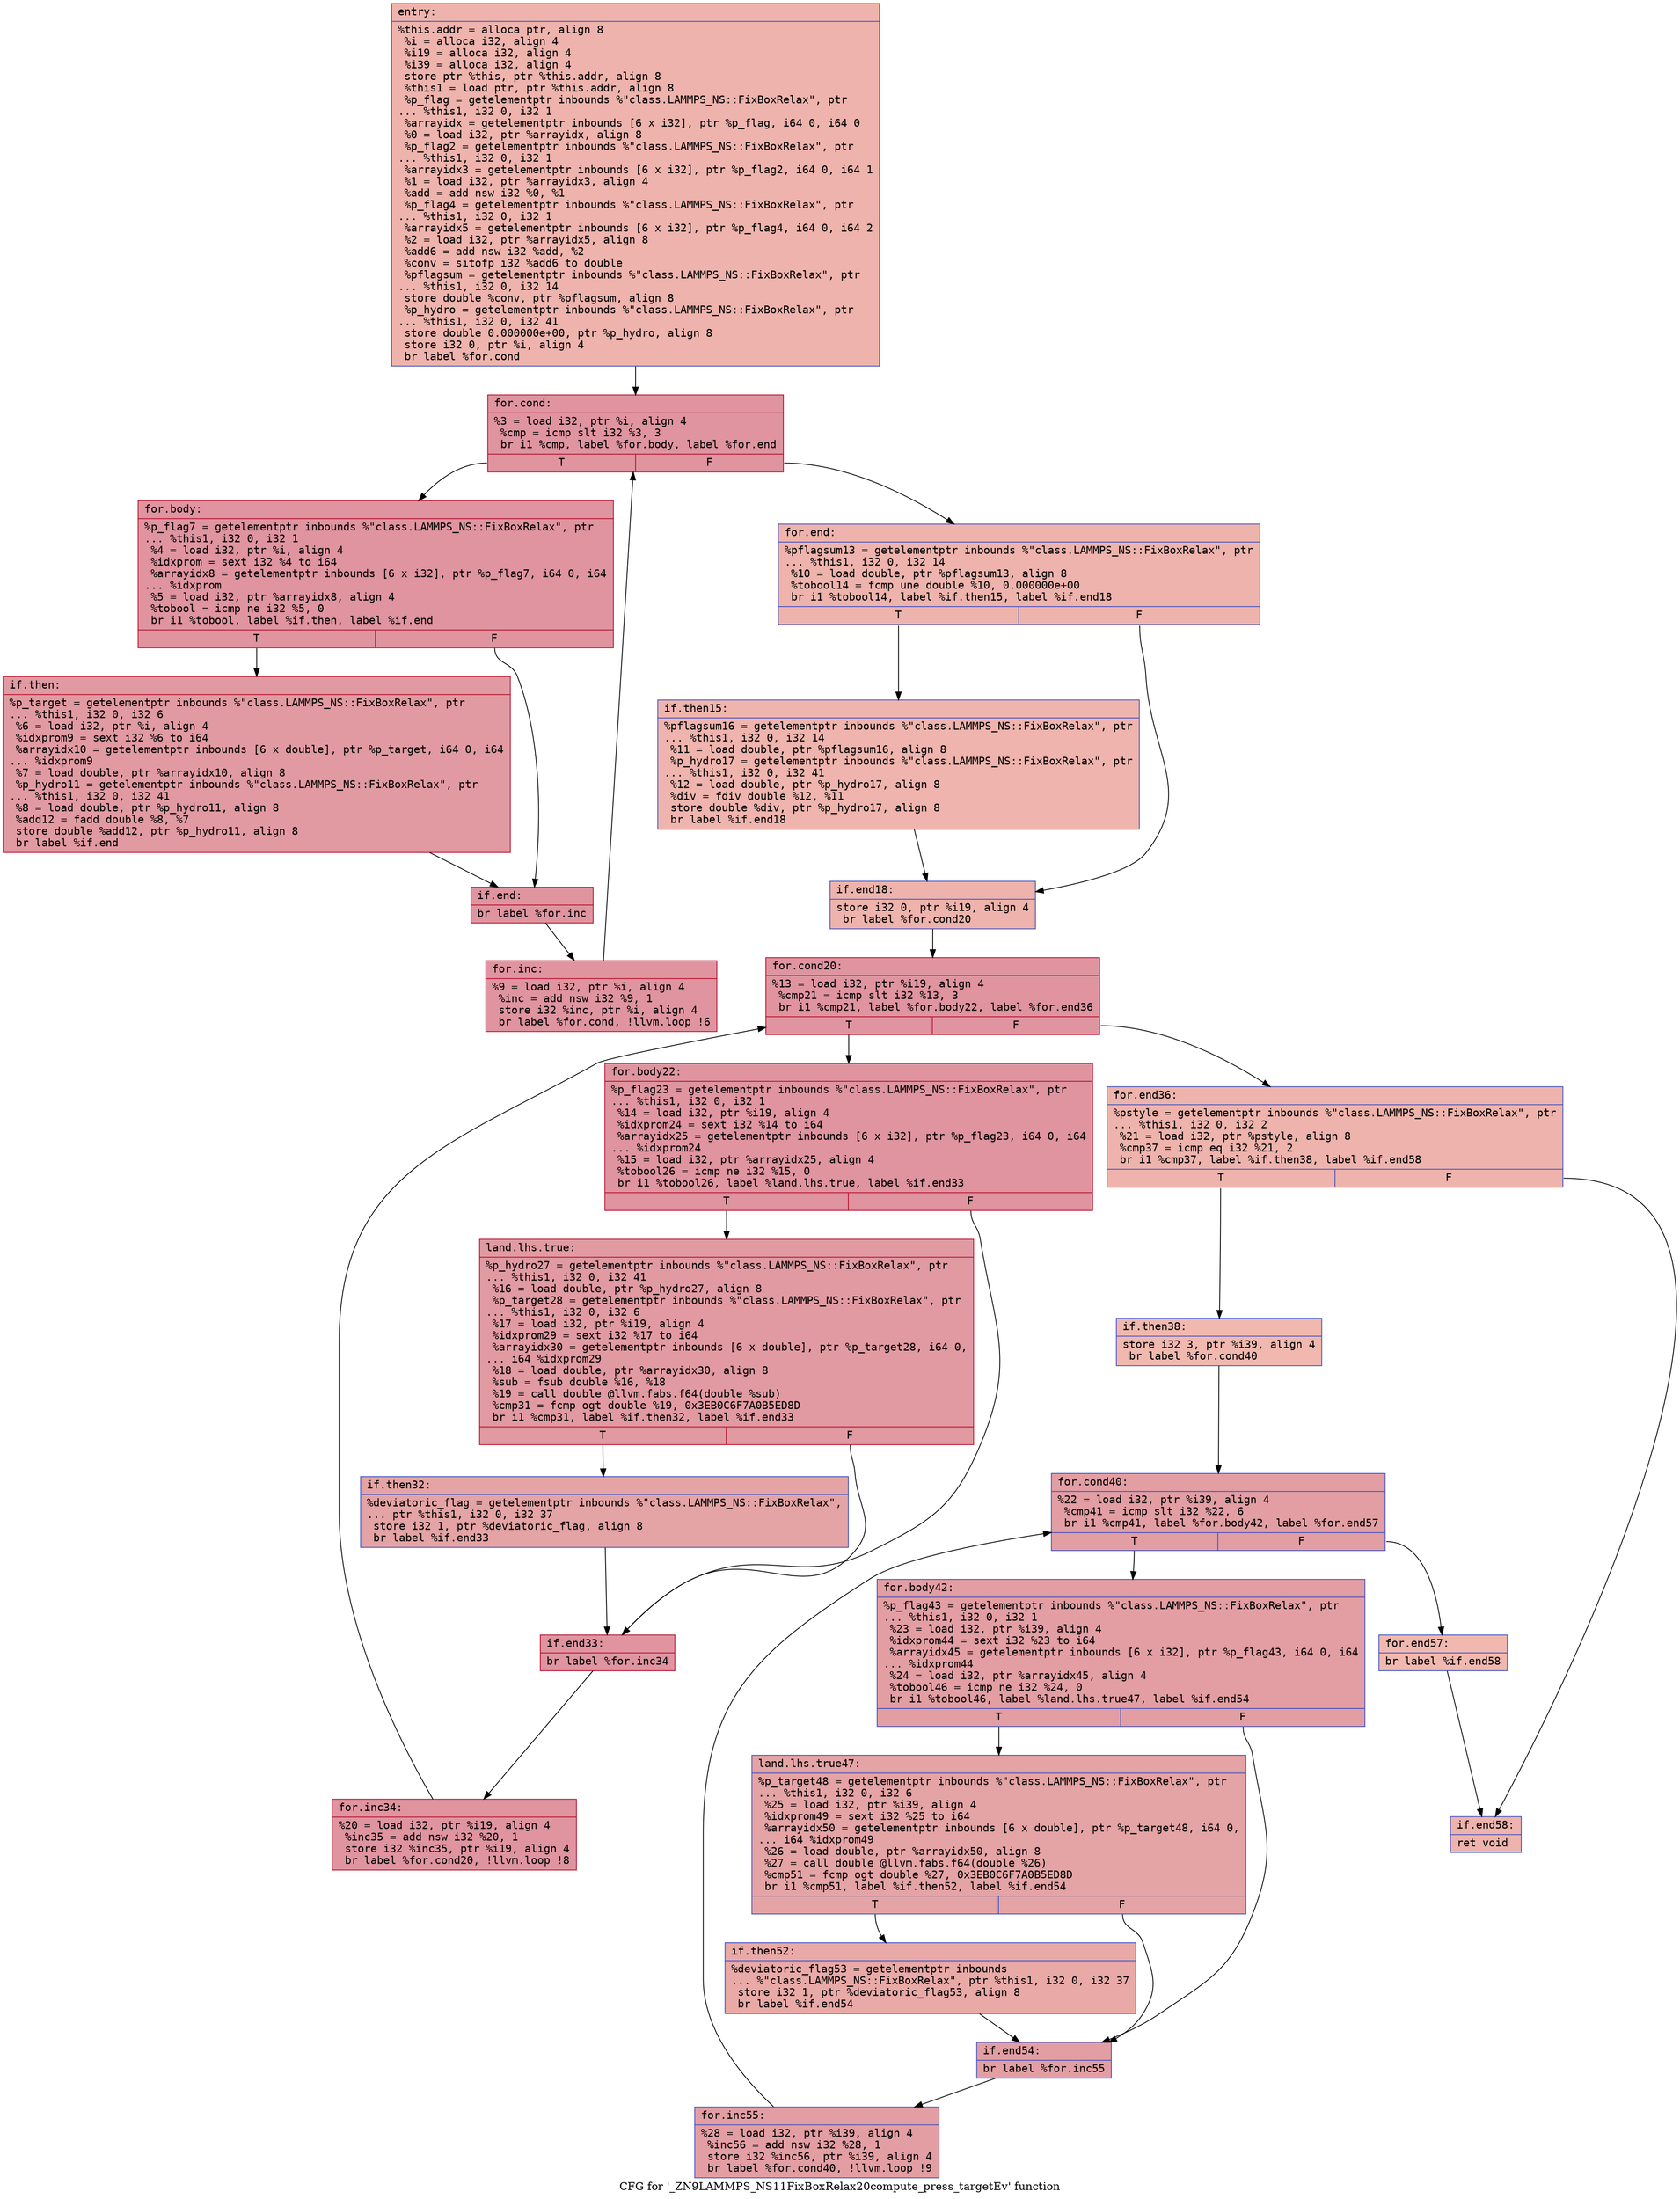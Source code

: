 digraph "CFG for '_ZN9LAMMPS_NS11FixBoxRelax20compute_press_targetEv' function" {
	label="CFG for '_ZN9LAMMPS_NS11FixBoxRelax20compute_press_targetEv' function";

	Node0x55810d7c4a00 [shape=record,color="#3d50c3ff", style=filled, fillcolor="#d6524470" fontname="Courier",label="{entry:\l|  %this.addr = alloca ptr, align 8\l  %i = alloca i32, align 4\l  %i19 = alloca i32, align 4\l  %i39 = alloca i32, align 4\l  store ptr %this, ptr %this.addr, align 8\l  %this1 = load ptr, ptr %this.addr, align 8\l  %p_flag = getelementptr inbounds %\"class.LAMMPS_NS::FixBoxRelax\", ptr\l... %this1, i32 0, i32 1\l  %arrayidx = getelementptr inbounds [6 x i32], ptr %p_flag, i64 0, i64 0\l  %0 = load i32, ptr %arrayidx, align 8\l  %p_flag2 = getelementptr inbounds %\"class.LAMMPS_NS::FixBoxRelax\", ptr\l... %this1, i32 0, i32 1\l  %arrayidx3 = getelementptr inbounds [6 x i32], ptr %p_flag2, i64 0, i64 1\l  %1 = load i32, ptr %arrayidx3, align 4\l  %add = add nsw i32 %0, %1\l  %p_flag4 = getelementptr inbounds %\"class.LAMMPS_NS::FixBoxRelax\", ptr\l... %this1, i32 0, i32 1\l  %arrayidx5 = getelementptr inbounds [6 x i32], ptr %p_flag4, i64 0, i64 2\l  %2 = load i32, ptr %arrayidx5, align 8\l  %add6 = add nsw i32 %add, %2\l  %conv = sitofp i32 %add6 to double\l  %pflagsum = getelementptr inbounds %\"class.LAMMPS_NS::FixBoxRelax\", ptr\l... %this1, i32 0, i32 14\l  store double %conv, ptr %pflagsum, align 8\l  %p_hydro = getelementptr inbounds %\"class.LAMMPS_NS::FixBoxRelax\", ptr\l... %this1, i32 0, i32 41\l  store double 0.000000e+00, ptr %p_hydro, align 8\l  store i32 0, ptr %i, align 4\l  br label %for.cond\l}"];
	Node0x55810d7c4a00 -> Node0x55810d7c8470[tooltip="entry -> for.cond\nProbability 100.00%" ];
	Node0x55810d7c8470 [shape=record,color="#b70d28ff", style=filled, fillcolor="#b70d2870" fontname="Courier",label="{for.cond:\l|  %3 = load i32, ptr %i, align 4\l  %cmp = icmp slt i32 %3, 3\l  br i1 %cmp, label %for.body, label %for.end\l|{<s0>T|<s1>F}}"];
	Node0x55810d7c8470:s0 -> Node0x55810d7c8620[tooltip="for.cond -> for.body\nProbability 96.88%" ];
	Node0x55810d7c8470:s1 -> Node0x55810d7c86a0[tooltip="for.cond -> for.end\nProbability 3.12%" ];
	Node0x55810d7c8620 [shape=record,color="#b70d28ff", style=filled, fillcolor="#b70d2870" fontname="Courier",label="{for.body:\l|  %p_flag7 = getelementptr inbounds %\"class.LAMMPS_NS::FixBoxRelax\", ptr\l... %this1, i32 0, i32 1\l  %4 = load i32, ptr %i, align 4\l  %idxprom = sext i32 %4 to i64\l  %arrayidx8 = getelementptr inbounds [6 x i32], ptr %p_flag7, i64 0, i64\l... %idxprom\l  %5 = load i32, ptr %arrayidx8, align 4\l  %tobool = icmp ne i32 %5, 0\l  br i1 %tobool, label %if.then, label %if.end\l|{<s0>T|<s1>F}}"];
	Node0x55810d7c8620:s0 -> Node0x55810d7c7db0[tooltip="for.body -> if.then\nProbability 62.50%" ];
	Node0x55810d7c8620:s1 -> Node0x55810d7c8dc0[tooltip="for.body -> if.end\nProbability 37.50%" ];
	Node0x55810d7c7db0 [shape=record,color="#b70d28ff", style=filled, fillcolor="#bb1b2c70" fontname="Courier",label="{if.then:\l|  %p_target = getelementptr inbounds %\"class.LAMMPS_NS::FixBoxRelax\", ptr\l... %this1, i32 0, i32 6\l  %6 = load i32, ptr %i, align 4\l  %idxprom9 = sext i32 %6 to i64\l  %arrayidx10 = getelementptr inbounds [6 x double], ptr %p_target, i64 0, i64\l... %idxprom9\l  %7 = load double, ptr %arrayidx10, align 8\l  %p_hydro11 = getelementptr inbounds %\"class.LAMMPS_NS::FixBoxRelax\", ptr\l... %this1, i32 0, i32 41\l  %8 = load double, ptr %p_hydro11, align 8\l  %add12 = fadd double %8, %7\l  store double %add12, ptr %p_hydro11, align 8\l  br label %if.end\l}"];
	Node0x55810d7c7db0 -> Node0x55810d7c8dc0[tooltip="if.then -> if.end\nProbability 100.00%" ];
	Node0x55810d7c8dc0 [shape=record,color="#b70d28ff", style=filled, fillcolor="#b70d2870" fontname="Courier",label="{if.end:\l|  br label %for.inc\l}"];
	Node0x55810d7c8dc0 -> Node0x55810d7c9590[tooltip="if.end -> for.inc\nProbability 100.00%" ];
	Node0x55810d7c9590 [shape=record,color="#b70d28ff", style=filled, fillcolor="#b70d2870" fontname="Courier",label="{for.inc:\l|  %9 = load i32, ptr %i, align 4\l  %inc = add nsw i32 %9, 1\l  store i32 %inc, ptr %i, align 4\l  br label %for.cond, !llvm.loop !6\l}"];
	Node0x55810d7c9590 -> Node0x55810d7c8470[tooltip="for.inc -> for.cond\nProbability 100.00%" ];
	Node0x55810d7c86a0 [shape=record,color="#3d50c3ff", style=filled, fillcolor="#d6524470" fontname="Courier",label="{for.end:\l|  %pflagsum13 = getelementptr inbounds %\"class.LAMMPS_NS::FixBoxRelax\", ptr\l... %this1, i32 0, i32 14\l  %10 = load double, ptr %pflagsum13, align 8\l  %tobool14 = fcmp une double %10, 0.000000e+00\l  br i1 %tobool14, label %if.then15, label %if.end18\l|{<s0>T|<s1>F}}"];
	Node0x55810d7c86a0:s0 -> Node0x55810d7c9bb0[tooltip="for.end -> if.then15\nProbability 62.50%" ];
	Node0x55810d7c86a0:s1 -> Node0x55810d7c9c30[tooltip="for.end -> if.end18\nProbability 37.50%" ];
	Node0x55810d7c9bb0 [shape=record,color="#3d50c3ff", style=filled, fillcolor="#d8564670" fontname="Courier",label="{if.then15:\l|  %pflagsum16 = getelementptr inbounds %\"class.LAMMPS_NS::FixBoxRelax\", ptr\l... %this1, i32 0, i32 14\l  %11 = load double, ptr %pflagsum16, align 8\l  %p_hydro17 = getelementptr inbounds %\"class.LAMMPS_NS::FixBoxRelax\", ptr\l... %this1, i32 0, i32 41\l  %12 = load double, ptr %p_hydro17, align 8\l  %div = fdiv double %12, %11\l  store double %div, ptr %p_hydro17, align 8\l  br label %if.end18\l}"];
	Node0x55810d7c9bb0 -> Node0x55810d7c9c30[tooltip="if.then15 -> if.end18\nProbability 100.00%" ];
	Node0x55810d7c9c30 [shape=record,color="#3d50c3ff", style=filled, fillcolor="#d6524470" fontname="Courier",label="{if.end18:\l|  store i32 0, ptr %i19, align 4\l  br label %for.cond20\l}"];
	Node0x55810d7c9c30 -> Node0x55810d7ca2a0[tooltip="if.end18 -> for.cond20\nProbability 100.00%" ];
	Node0x55810d7ca2a0 [shape=record,color="#b70d28ff", style=filled, fillcolor="#b70d2870" fontname="Courier",label="{for.cond20:\l|  %13 = load i32, ptr %i19, align 4\l  %cmp21 = icmp slt i32 %13, 3\l  br i1 %cmp21, label %for.body22, label %for.end36\l|{<s0>T|<s1>F}}"];
	Node0x55810d7ca2a0:s0 -> Node0x55810d7ca4c0[tooltip="for.cond20 -> for.body22\nProbability 96.88%" ];
	Node0x55810d7ca2a0:s1 -> Node0x55810d7ca540[tooltip="for.cond20 -> for.end36\nProbability 3.12%" ];
	Node0x55810d7ca4c0 [shape=record,color="#b70d28ff", style=filled, fillcolor="#b70d2870" fontname="Courier",label="{for.body22:\l|  %p_flag23 = getelementptr inbounds %\"class.LAMMPS_NS::FixBoxRelax\", ptr\l... %this1, i32 0, i32 1\l  %14 = load i32, ptr %i19, align 4\l  %idxprom24 = sext i32 %14 to i64\l  %arrayidx25 = getelementptr inbounds [6 x i32], ptr %p_flag23, i64 0, i64\l... %idxprom24\l  %15 = load i32, ptr %arrayidx25, align 4\l  %tobool26 = icmp ne i32 %15, 0\l  br i1 %tobool26, label %land.lhs.true, label %if.end33\l|{<s0>T|<s1>F}}"];
	Node0x55810d7ca4c0:s0 -> Node0x55810d7c8be0[tooltip="for.body22 -> land.lhs.true\nProbability 62.50%" ];
	Node0x55810d7ca4c0:s1 -> Node0x55810d7c8c60[tooltip="for.body22 -> if.end33\nProbability 37.50%" ];
	Node0x55810d7c8be0 [shape=record,color="#b70d28ff", style=filled, fillcolor="#bb1b2c70" fontname="Courier",label="{land.lhs.true:\l|  %p_hydro27 = getelementptr inbounds %\"class.LAMMPS_NS::FixBoxRelax\", ptr\l... %this1, i32 0, i32 41\l  %16 = load double, ptr %p_hydro27, align 8\l  %p_target28 = getelementptr inbounds %\"class.LAMMPS_NS::FixBoxRelax\", ptr\l... %this1, i32 0, i32 6\l  %17 = load i32, ptr %i19, align 4\l  %idxprom29 = sext i32 %17 to i64\l  %arrayidx30 = getelementptr inbounds [6 x double], ptr %p_target28, i64 0,\l... i64 %idxprom29\l  %18 = load double, ptr %arrayidx30, align 8\l  %sub = fsub double %16, %18\l  %19 = call double @llvm.fabs.f64(double %sub)\l  %cmp31 = fcmp ogt double %19, 0x3EB0C6F7A0B5ED8D\l  br i1 %cmp31, label %if.then32, label %if.end33\l|{<s0>T|<s1>F}}"];
	Node0x55810d7c8be0:s0 -> Node0x55810d7cb760[tooltip="land.lhs.true -> if.then32\nProbability 50.00%" ];
	Node0x55810d7c8be0:s1 -> Node0x55810d7c8c60[tooltip="land.lhs.true -> if.end33\nProbability 50.00%" ];
	Node0x55810d7cb760 [shape=record,color="#3d50c3ff", style=filled, fillcolor="#c32e3170" fontname="Courier",label="{if.then32:\l|  %deviatoric_flag = getelementptr inbounds %\"class.LAMMPS_NS::FixBoxRelax\",\l... ptr %this1, i32 0, i32 37\l  store i32 1, ptr %deviatoric_flag, align 8\l  br label %if.end33\l}"];
	Node0x55810d7cb760 -> Node0x55810d7c8c60[tooltip="if.then32 -> if.end33\nProbability 100.00%" ];
	Node0x55810d7c8c60 [shape=record,color="#b70d28ff", style=filled, fillcolor="#b70d2870" fontname="Courier",label="{if.end33:\l|  br label %for.inc34\l}"];
	Node0x55810d7c8c60 -> Node0x55810d7cbac0[tooltip="if.end33 -> for.inc34\nProbability 100.00%" ];
	Node0x55810d7cbac0 [shape=record,color="#b70d28ff", style=filled, fillcolor="#b70d2870" fontname="Courier",label="{for.inc34:\l|  %20 = load i32, ptr %i19, align 4\l  %inc35 = add nsw i32 %20, 1\l  store i32 %inc35, ptr %i19, align 4\l  br label %for.cond20, !llvm.loop !8\l}"];
	Node0x55810d7cbac0 -> Node0x55810d7ca2a0[tooltip="for.inc34 -> for.cond20\nProbability 100.00%" ];
	Node0x55810d7ca540 [shape=record,color="#3d50c3ff", style=filled, fillcolor="#d6524470" fontname="Courier",label="{for.end36:\l|  %pstyle = getelementptr inbounds %\"class.LAMMPS_NS::FixBoxRelax\", ptr\l... %this1, i32 0, i32 2\l  %21 = load i32, ptr %pstyle, align 8\l  %cmp37 = icmp eq i32 %21, 2\l  br i1 %cmp37, label %if.then38, label %if.end58\l|{<s0>T|<s1>F}}"];
	Node0x55810d7ca540:s0 -> Node0x55810d7cc120[tooltip="for.end36 -> if.then38\nProbability 50.00%" ];
	Node0x55810d7ca540:s1 -> Node0x55810d7cc1a0[tooltip="for.end36 -> if.end58\nProbability 50.00%" ];
	Node0x55810d7cc120 [shape=record,color="#3d50c3ff", style=filled, fillcolor="#dc5d4a70" fontname="Courier",label="{if.then38:\l|  store i32 3, ptr %i39, align 4\l  br label %for.cond40\l}"];
	Node0x55810d7cc120 -> Node0x55810d7cc370[tooltip="if.then38 -> for.cond40\nProbability 100.00%" ];
	Node0x55810d7cc370 [shape=record,color="#3d50c3ff", style=filled, fillcolor="#be242e70" fontname="Courier",label="{for.cond40:\l|  %22 = load i32, ptr %i39, align 4\l  %cmp41 = icmp slt i32 %22, 6\l  br i1 %cmp41, label %for.body42, label %for.end57\l|{<s0>T|<s1>F}}"];
	Node0x55810d7cc370:s0 -> Node0x55810d7cc590[tooltip="for.cond40 -> for.body42\nProbability 96.88%" ];
	Node0x55810d7cc370:s1 -> Node0x55810d7cc610[tooltip="for.cond40 -> for.end57\nProbability 3.12%" ];
	Node0x55810d7cc590 [shape=record,color="#3d50c3ff", style=filled, fillcolor="#be242e70" fontname="Courier",label="{for.body42:\l|  %p_flag43 = getelementptr inbounds %\"class.LAMMPS_NS::FixBoxRelax\", ptr\l... %this1, i32 0, i32 1\l  %23 = load i32, ptr %i39, align 4\l  %idxprom44 = sext i32 %23 to i64\l  %arrayidx45 = getelementptr inbounds [6 x i32], ptr %p_flag43, i64 0, i64\l... %idxprom44\l  %24 = load i32, ptr %arrayidx45, align 4\l  %tobool46 = icmp ne i32 %24, 0\l  br i1 %tobool46, label %land.lhs.true47, label %if.end54\l|{<s0>T|<s1>F}}"];
	Node0x55810d7cc590:s0 -> Node0x55810d7ccb80[tooltip="for.body42 -> land.lhs.true47\nProbability 62.50%" ];
	Node0x55810d7cc590:s1 -> Node0x55810d7ccc00[tooltip="for.body42 -> if.end54\nProbability 37.50%" ];
	Node0x55810d7ccb80 [shape=record,color="#3d50c3ff", style=filled, fillcolor="#c32e3170" fontname="Courier",label="{land.lhs.true47:\l|  %p_target48 = getelementptr inbounds %\"class.LAMMPS_NS::FixBoxRelax\", ptr\l... %this1, i32 0, i32 6\l  %25 = load i32, ptr %i39, align 4\l  %idxprom49 = sext i32 %25 to i64\l  %arrayidx50 = getelementptr inbounds [6 x double], ptr %p_target48, i64 0,\l... i64 %idxprom49\l  %26 = load double, ptr %arrayidx50, align 8\l  %27 = call double @llvm.fabs.f64(double %26)\l  %cmp51 = fcmp ogt double %27, 0x3EB0C6F7A0B5ED8D\l  br i1 %cmp51, label %if.then52, label %if.end54\l|{<s0>T|<s1>F}}"];
	Node0x55810d7ccb80:s0 -> Node0x55810d7cd250[tooltip="land.lhs.true47 -> if.then52\nProbability 50.00%" ];
	Node0x55810d7ccb80:s1 -> Node0x55810d7ccc00[tooltip="land.lhs.true47 -> if.end54\nProbability 50.00%" ];
	Node0x55810d7cd250 [shape=record,color="#3d50c3ff", style=filled, fillcolor="#ca3b3770" fontname="Courier",label="{if.then52:\l|  %deviatoric_flag53 = getelementptr inbounds\l... %\"class.LAMMPS_NS::FixBoxRelax\", ptr %this1, i32 0, i32 37\l  store i32 1, ptr %deviatoric_flag53, align 8\l  br label %if.end54\l}"];
	Node0x55810d7cd250 -> Node0x55810d7ccc00[tooltip="if.then52 -> if.end54\nProbability 100.00%" ];
	Node0x55810d7ccc00 [shape=record,color="#3d50c3ff", style=filled, fillcolor="#be242e70" fontname="Courier",label="{if.end54:\l|  br label %for.inc55\l}"];
	Node0x55810d7ccc00 -> Node0x55810d7cd610[tooltip="if.end54 -> for.inc55\nProbability 100.00%" ];
	Node0x55810d7cd610 [shape=record,color="#3d50c3ff", style=filled, fillcolor="#be242e70" fontname="Courier",label="{for.inc55:\l|  %28 = load i32, ptr %i39, align 4\l  %inc56 = add nsw i32 %28, 1\l  store i32 %inc56, ptr %i39, align 4\l  br label %for.cond40, !llvm.loop !9\l}"];
	Node0x55810d7cd610 -> Node0x55810d7cc370[tooltip="for.inc55 -> for.cond40\nProbability 100.00%" ];
	Node0x55810d7cc610 [shape=record,color="#3d50c3ff", style=filled, fillcolor="#dc5d4a70" fontname="Courier",label="{for.end57:\l|  br label %if.end58\l}"];
	Node0x55810d7cc610 -> Node0x55810d7cc1a0[tooltip="for.end57 -> if.end58\nProbability 100.00%" ];
	Node0x55810d7cc1a0 [shape=record,color="#3d50c3ff", style=filled, fillcolor="#d6524470" fontname="Courier",label="{if.end58:\l|  ret void\l}"];
}
